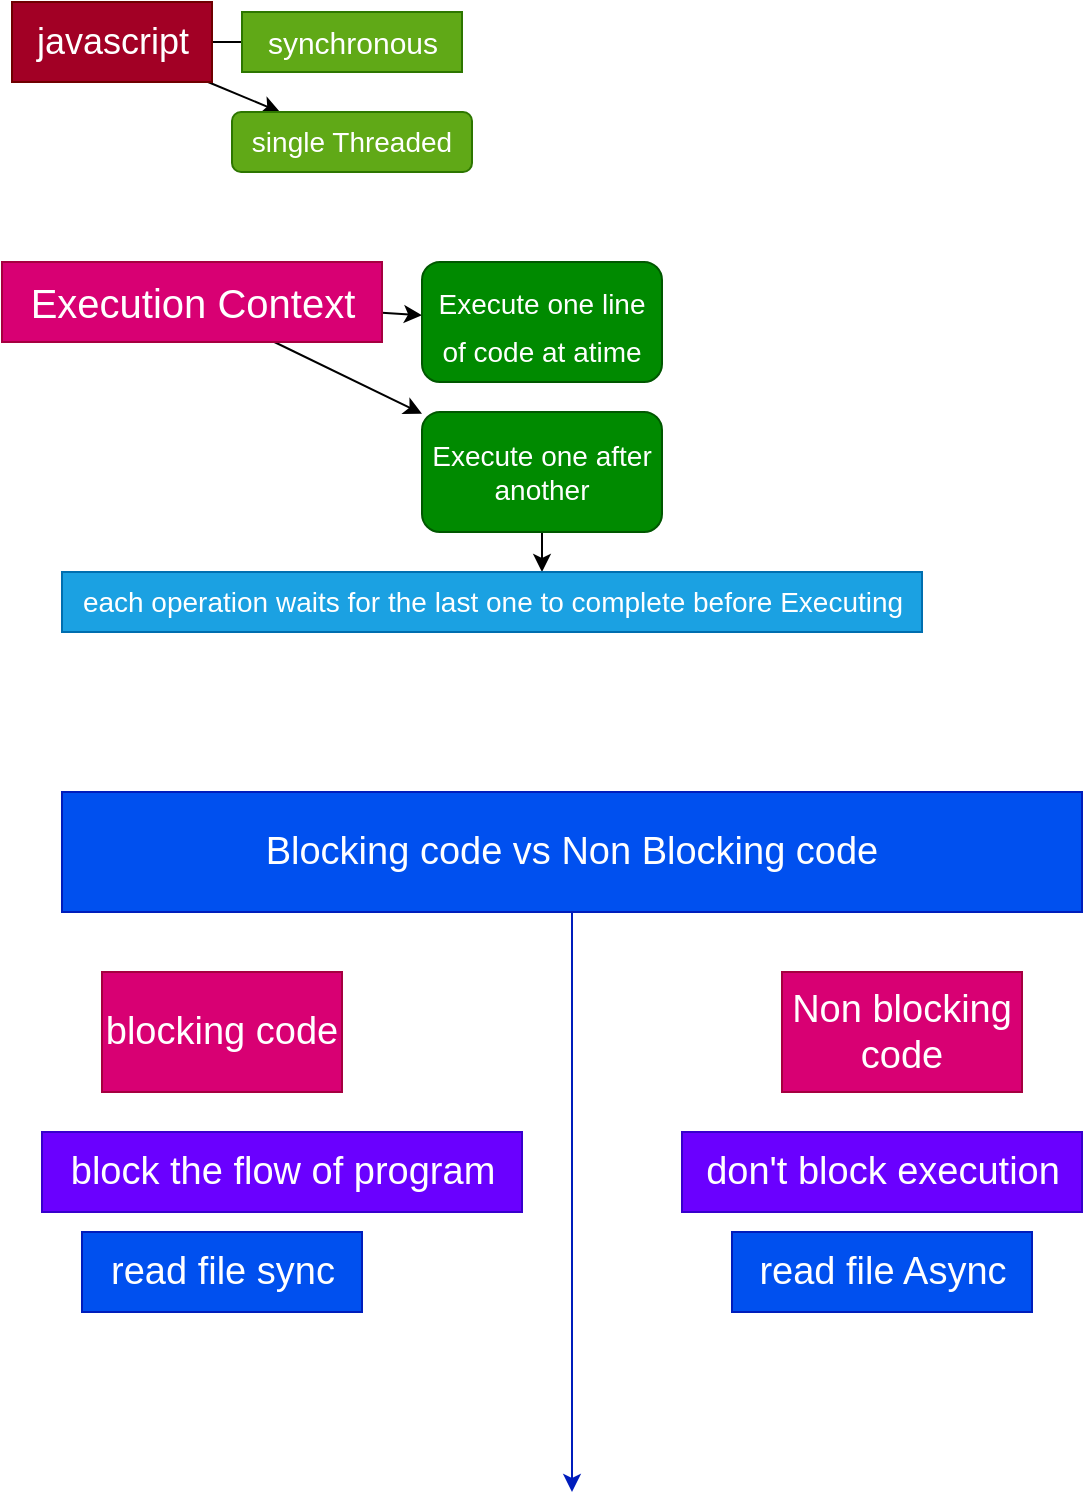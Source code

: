 <mxfile>
    <diagram id="YdD4AoW9bHJMyt0HQxbY" name="Page-1">
        <mxGraphModel dx="546" dy="475" grid="1" gridSize="10" guides="1" tooltips="1" connect="1" arrows="1" fold="1" page="1" pageScale="1" pageWidth="850" pageHeight="1100" math="0" shadow="0">
            <root>
                <mxCell id="0"/>
                <mxCell id="1" parent="0"/>
                <mxCell id="6" style="edgeStyle=none;html=1;" edge="1" parent="1" source="2">
                    <mxGeometry relative="1" as="geometry">
                        <mxPoint x="130" y="55" as="targetPoint"/>
                    </mxGeometry>
                </mxCell>
                <mxCell id="9" value="" style="edgeStyle=none;html=1;fontSize=15;" edge="1" parent="1" source="2" target="8">
                    <mxGeometry relative="1" as="geometry"/>
                </mxCell>
                <mxCell id="2" value="&lt;font style=&quot;font-size: 18px;&quot;&gt;javascript&lt;/font&gt;" style="text;html=1;align=center;verticalAlign=middle;resizable=0;points=[];autosize=1;strokeColor=#6F0000;fillColor=#a20025;fontColor=#ffffff;" vertex="1" parent="1">
                    <mxGeometry x="5" y="35" width="100" height="40" as="geometry"/>
                </mxCell>
                <mxCell id="7" value="&lt;font style=&quot;font-size: 15px;&quot;&gt;synchronous&lt;/font&gt;" style="text;html=1;align=center;verticalAlign=middle;resizable=0;points=[];autosize=1;strokeColor=#2D7600;fillColor=#60a917;fontColor=#ffffff;" vertex="1" parent="1">
                    <mxGeometry x="120" y="40" width="110" height="30" as="geometry"/>
                </mxCell>
                <mxCell id="8" value="&lt;font style=&quot;font-size: 14px;&quot;&gt;single Threaded&lt;/font&gt;" style="rounded=1;whiteSpace=wrap;html=1;fillColor=#60a917;strokeColor=#2D7600;fontColor=#ffffff;" vertex="1" parent="1">
                    <mxGeometry x="115" y="90" width="120" height="30" as="geometry"/>
                </mxCell>
                <mxCell id="12" value="" style="edgeStyle=none;html=1;fontSize=20;" edge="1" parent="1" source="10" target="11">
                    <mxGeometry relative="1" as="geometry"/>
                </mxCell>
                <mxCell id="15" value="" style="edgeStyle=none;html=1;fontSize=14;" edge="1" parent="1" source="10" target="14">
                    <mxGeometry relative="1" as="geometry"/>
                </mxCell>
                <mxCell id="10" value="&lt;font style=&quot;font-size: 20px;&quot;&gt;Execution Context&lt;/font&gt;" style="text;html=1;align=center;verticalAlign=middle;resizable=0;points=[];autosize=1;strokeColor=#A50040;fillColor=#d80073;fontSize=14;fontColor=#ffffff;" vertex="1" parent="1">
                    <mxGeometry y="165" width="190" height="40" as="geometry"/>
                </mxCell>
                <mxCell id="11" value="&lt;font style=&quot;font-size: 14px;&quot;&gt;Execute one line of code at atime&lt;/font&gt;" style="rounded=1;whiteSpace=wrap;html=1;fontSize=20;fillColor=#008a00;fontColor=#ffffff;strokeColor=#005700;" vertex="1" parent="1">
                    <mxGeometry x="210" y="165" width="120" height="60" as="geometry"/>
                </mxCell>
                <mxCell id="17" value="" style="edgeStyle=none;html=1;fontSize=14;" edge="1" parent="1" source="14" target="16">
                    <mxGeometry relative="1" as="geometry">
                        <Array as="points">
                            <mxPoint x="270" y="320"/>
                        </Array>
                    </mxGeometry>
                </mxCell>
                <mxCell id="14" value="Execute one after another" style="rounded=1;whiteSpace=wrap;html=1;fontSize=14;fillColor=#008a00;fontColor=#ffffff;strokeColor=#005700;" vertex="1" parent="1">
                    <mxGeometry x="210" y="240" width="120" height="60" as="geometry"/>
                </mxCell>
                <mxCell id="16" value="each operation waits for the last one to complete before Executing" style="text;html=1;align=center;verticalAlign=middle;resizable=0;points=[];autosize=1;strokeColor=#006EAF;fillColor=#1ba1e2;fontSize=14;fontColor=#ffffff;" vertex="1" parent="1">
                    <mxGeometry x="30" y="320" width="430" height="30" as="geometry"/>
                </mxCell>
                <mxCell id="29" value="" style="edgeStyle=none;html=1;fontSize=19;fillColor=#0050ef;strokeColor=#001DBC;" edge="1" parent="1" source="18">
                    <mxGeometry relative="1" as="geometry">
                        <mxPoint x="285" y="780" as="targetPoint"/>
                    </mxGeometry>
                </mxCell>
                <mxCell id="18" value="&lt;font style=&quot;font-size: 19px;&quot;&gt;Blocking code vs Non Blocking code&lt;/font&gt;" style="whiteSpace=wrap;html=1;fontSize=14;fillColor=#0050ef;fontColor=#ffffff;strokeColor=#001DBC;" vertex="1" parent="1">
                    <mxGeometry x="30" y="430" width="510" height="60" as="geometry"/>
                </mxCell>
                <mxCell id="19" value="blocking code" style="whiteSpace=wrap;html=1;fontSize=19;fillColor=#d80073;fontColor=#ffffff;strokeColor=#A50040;" vertex="1" parent="1">
                    <mxGeometry x="50" y="520" width="120" height="60" as="geometry"/>
                </mxCell>
                <mxCell id="20" value="Non blocking code" style="whiteSpace=wrap;html=1;fontSize=19;fillColor=#d80073;fontColor=#ffffff;strokeColor=#A50040;" vertex="1" parent="1">
                    <mxGeometry x="390" y="520" width="120" height="60" as="geometry"/>
                </mxCell>
                <mxCell id="23" value="block the flow of program" style="text;html=1;align=center;verticalAlign=middle;resizable=0;points=[];autosize=1;strokeColor=#3700CC;fillColor=#6a00ff;fontSize=19;fontColor=#ffffff;" vertex="1" parent="1">
                    <mxGeometry x="20" y="600" width="240" height="40" as="geometry"/>
                </mxCell>
                <mxCell id="25" value="don't block execution" style="text;html=1;align=center;verticalAlign=middle;resizable=0;points=[];autosize=1;strokeColor=#3700CC;fillColor=#6a00ff;fontSize=19;fontColor=#ffffff;" vertex="1" parent="1">
                    <mxGeometry x="340" y="600" width="200" height="40" as="geometry"/>
                </mxCell>
                <mxCell id="26" value="read file sync" style="text;html=1;align=center;verticalAlign=middle;resizable=0;points=[];autosize=1;strokeColor=#001DBC;fillColor=#0050ef;fontSize=19;fontColor=#ffffff;" vertex="1" parent="1">
                    <mxGeometry x="40" y="650" width="140" height="40" as="geometry"/>
                </mxCell>
                <mxCell id="27" value="read file Async" style="text;html=1;align=center;verticalAlign=middle;resizable=0;points=[];autosize=1;strokeColor=#001DBC;fillColor=#0050ef;fontSize=19;fontColor=#ffffff;" vertex="1" parent="1">
                    <mxGeometry x="365" y="650" width="150" height="40" as="geometry"/>
                </mxCell>
            </root>
        </mxGraphModel>
    </diagram>
</mxfile>